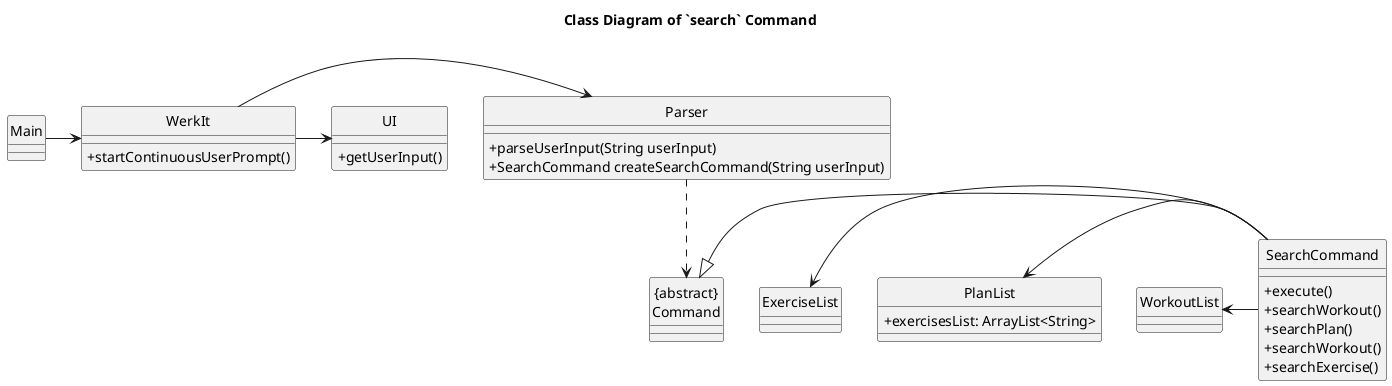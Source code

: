 @startuml
'https://plantuml.com/class-diagram
hide circle

skinparam classAttributeIconSize 0

title Class Diagram of `search` Command

Main -> WerkIt
WerkIt -> Parser
WerkIt -> UI
"{abstract}\nCommand" <|- SearchCommand
ExerciseList <- SearchCommand
PlanList <- SearchCommand
WorkoutList <- SearchCommand
Parser ..> "{abstract}\nCommand"

class WerkIt {
+ startContinuousUserPrompt()
}

class Main {

}

class SearchCommand {
+ execute()
+ searchWorkout()
+ searchPlan()
+ searchWorkout()
+ searchExercise()
}

class UI {
+ getUserInput()
}

class Parser {
+ parseUserInput(String userInput)
+ SearchCommand createSearchCommand(String userInput)
}

class ExerciseList {

}

class WorkoutList {

}

class PlanList {
+ exercisesList: ArrayList<String>
}

@enduml